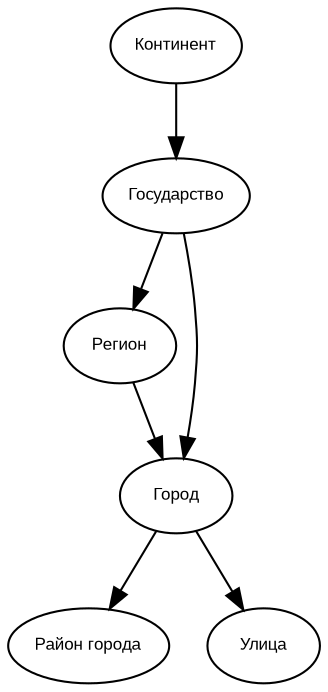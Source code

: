 digraph GeoObjects {
	node [fontname="Arial", fontsize=8];
	
	continent [shape=ellipse, label="Континент"]
	country [shape=ellipse, label="Государство"]
	region [shape=ellipse, label="Регион"]
	city [shape=ellipse, label="Город"]
	cityarea [shape=ellipse, label="Район города"]
	street [shape=ellipse, label="Улица"]

	continent->country->region
	country->city
	region->city
	city->cityarea
	city->street
}